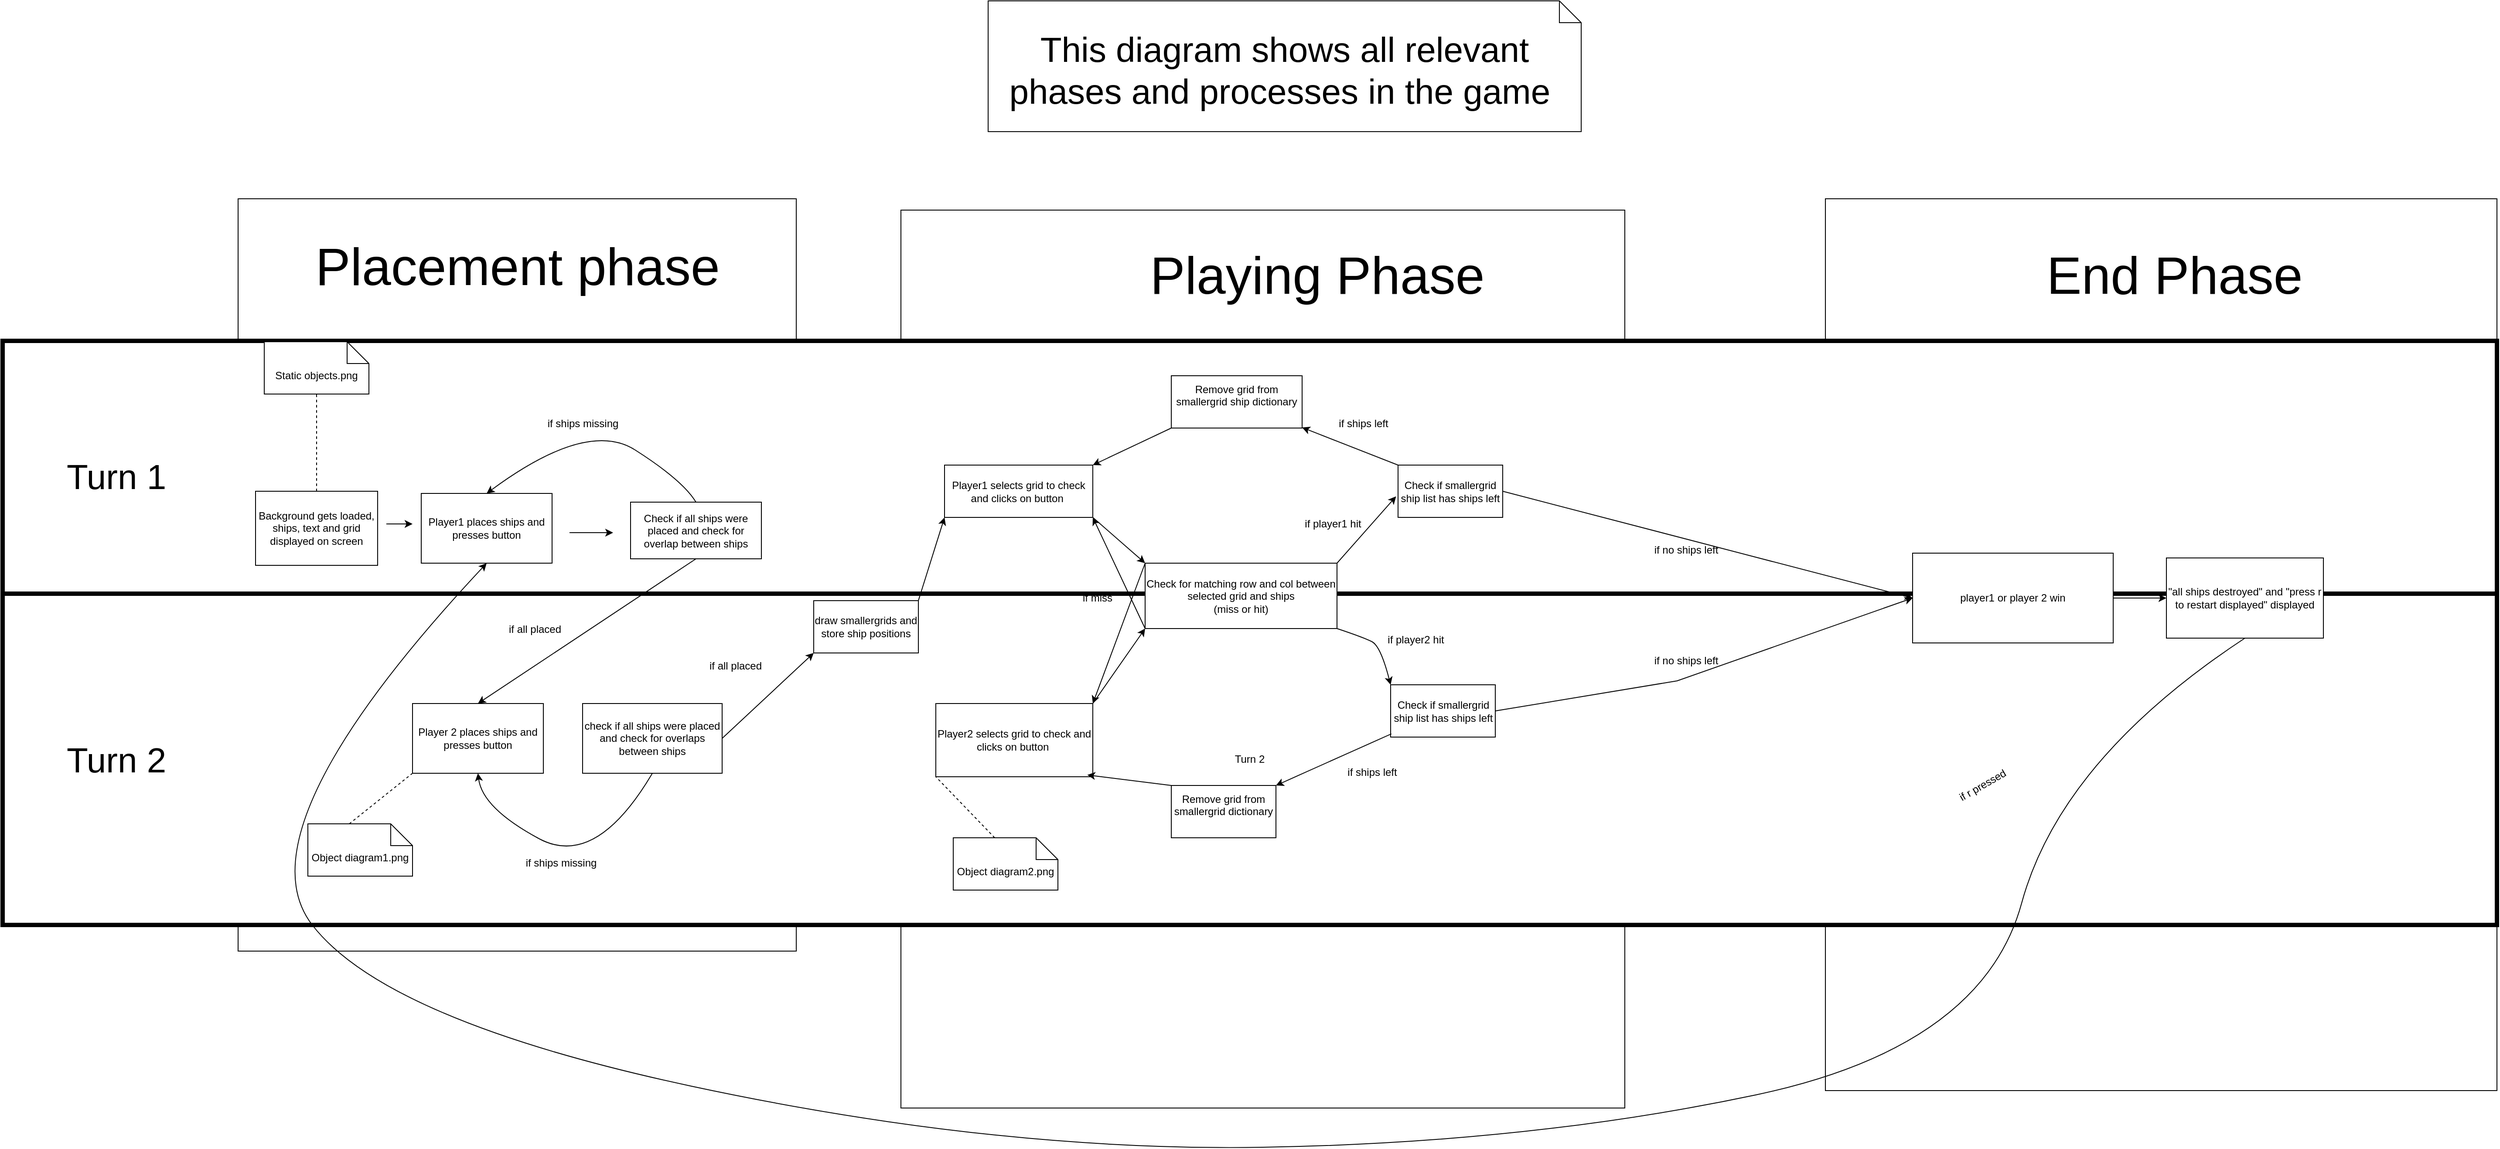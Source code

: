 <mxfile version="24.7.17">
  <diagram name="Seite-1" id="p63VLaspHqnrgBOGA-di">
    <mxGraphModel dx="3057" dy="1831" grid="1" gridSize="10" guides="1" tooltips="1" connect="1" arrows="1" fold="1" page="1" pageScale="1" pageWidth="1654" pageHeight="1169" math="0" shadow="0">
      <root>
        <mxCell id="0" />
        <mxCell id="1" parent="0" />
        <mxCell id="w7tAdLLK2ZvJtZfWx73t-101" value="" style="rounded=0;whiteSpace=wrap;html=1;" parent="1" vertex="1">
          <mxGeometry x="2000" y="-13" width="770" height="1023" as="geometry" />
        </mxCell>
        <mxCell id="w7tAdLLK2ZvJtZfWx73t-31" value="w" style="rounded=0;whiteSpace=wrap;html=1;" parent="1" vertex="1">
          <mxGeometry x="940" width="830" height="1030" as="geometry" />
        </mxCell>
        <mxCell id="w7tAdLLK2ZvJtZfWx73t-84" style="edgeStyle=orthogonalEdgeStyle;rounded=0;orthogonalLoop=1;jettySize=auto;html=1;" parent="1" edge="1">
          <mxGeometry relative="1" as="geometry">
            <mxPoint x="780" y="45" as="targetPoint" />
            <mxPoint x="800" y="40" as="sourcePoint" />
          </mxGeometry>
        </mxCell>
        <mxCell id="w7tAdLLK2ZvJtZfWx73t-1" value="" style="rounded=0;whiteSpace=wrap;html=1;" parent="1" vertex="1">
          <mxGeometry x="180" y="-13" width="640" height="863" as="geometry" />
        </mxCell>
        <mxCell id="w7tAdLLK2ZvJtZfWx73t-2" value="" style="rounded=0;whiteSpace=wrap;html=1;strokeWidth=5;" parent="1" vertex="1">
          <mxGeometry x="-90" y="150" width="2860" height="291.25" as="geometry" />
        </mxCell>
        <mxCell id="w7tAdLLK2ZvJtZfWx73t-3" value="Turn 2" style="rounded=0;whiteSpace=wrap;html=1;strokeWidth=5;" parent="1" vertex="1">
          <mxGeometry x="-90" y="440" width="2860" height="380" as="geometry" />
        </mxCell>
        <mxCell id="w7tAdLLK2ZvJtZfWx73t-6" value="" style="endArrow=classic;html=1;rounded=0;" parent="1" edge="1">
          <mxGeometry width="50" height="50" relative="1" as="geometry">
            <mxPoint x="350" y="360" as="sourcePoint" />
            <mxPoint x="380" y="360" as="targetPoint" />
          </mxGeometry>
        </mxCell>
        <mxCell id="w7tAdLLK2ZvJtZfWx73t-7" value="Player1 places ships and presses button" style="rounded=0;whiteSpace=wrap;html=1;" parent="1" vertex="1">
          <mxGeometry x="390" y="325" width="150" height="80" as="geometry" />
        </mxCell>
        <mxCell id="w7tAdLLK2ZvJtZfWx73t-8" value="Check if all ships were placed and check for overlap between ships" style="rounded=0;whiteSpace=wrap;html=1;" parent="1" vertex="1">
          <mxGeometry x="630" y="335" width="150" height="65" as="geometry" />
        </mxCell>
        <mxCell id="w7tAdLLK2ZvJtZfWx73t-13" value="" style="endArrow=classic;html=1;rounded=0;" parent="1" edge="1">
          <mxGeometry width="50" height="50" relative="1" as="geometry">
            <mxPoint x="560" y="370" as="sourcePoint" />
            <mxPoint x="610" y="370" as="targetPoint" />
          </mxGeometry>
        </mxCell>
        <mxCell id="w7tAdLLK2ZvJtZfWx73t-14" value="Background gets loaded, ships, text and grid displayed on screen" style="rounded=0;whiteSpace=wrap;html=1;" parent="1" vertex="1">
          <mxGeometry x="200" y="322.5" width="140" height="85" as="geometry" />
        </mxCell>
        <mxCell id="w7tAdLLK2ZvJtZfWx73t-20" value="" style="curved=1;endArrow=classic;html=1;rounded=0;exitX=0.5;exitY=0;exitDx=0;exitDy=0;entryX=0.5;entryY=0;entryDx=0;entryDy=0;" parent="1" source="w7tAdLLK2ZvJtZfWx73t-8" target="w7tAdLLK2ZvJtZfWx73t-7" edge="1">
          <mxGeometry width="50" height="50" relative="1" as="geometry">
            <mxPoint x="640" y="310" as="sourcePoint" />
            <mxPoint x="690" y="260" as="targetPoint" />
            <Array as="points">
              <mxPoint x="690" y="310" />
              <mxPoint x="580" y="240" />
            </Array>
          </mxGeometry>
        </mxCell>
        <mxCell id="w7tAdLLK2ZvJtZfWx73t-21" value="if ships missing" style="text;html=1;align=center;verticalAlign=middle;resizable=0;points=[];autosize=1;strokeColor=none;fillColor=none;" parent="1" vertex="1">
          <mxGeometry x="525" y="230" width="100" height="30" as="geometry" />
        </mxCell>
        <mxCell id="w7tAdLLK2ZvJtZfWx73t-23" value="" style="endArrow=classic;html=1;rounded=0;exitX=0.5;exitY=1;exitDx=0;exitDy=0;entryX=0.5;entryY=0;entryDx=0;entryDy=0;" parent="1" source="w7tAdLLK2ZvJtZfWx73t-8" target="w7tAdLLK2ZvJtZfWx73t-25" edge="1">
          <mxGeometry width="50" height="50" relative="1" as="geometry">
            <mxPoint x="735" y="390" as="sourcePoint" />
            <mxPoint x="220" y="570" as="targetPoint" />
          </mxGeometry>
        </mxCell>
        <mxCell id="w7tAdLLK2ZvJtZfWx73t-24" value="if all placed&lt;div&gt;&lt;br&gt;&lt;/div&gt;" style="text;html=1;align=center;verticalAlign=middle;resizable=0;points=[];autosize=1;strokeColor=none;fillColor=none;" parent="1" vertex="1">
          <mxGeometry x="480" y="468" width="80" height="40" as="geometry" />
        </mxCell>
        <mxCell id="w7tAdLLK2ZvJtZfWx73t-25" value="Player 2 places ships and presses button" style="rounded=0;whiteSpace=wrap;html=1;" parent="1" vertex="1">
          <mxGeometry x="380" y="566" width="150" height="80" as="geometry" />
        </mxCell>
        <mxCell id="w7tAdLLK2ZvJtZfWx73t-26" value="check if all ships were placed and check for overlaps between ships" style="rounded=0;whiteSpace=wrap;html=1;" parent="1" vertex="1">
          <mxGeometry x="575" y="566" width="160" height="80" as="geometry" />
        </mxCell>
        <mxCell id="w7tAdLLK2ZvJtZfWx73t-27" value="" style="curved=1;endArrow=classic;html=1;rounded=0;entryX=0.5;entryY=1;entryDx=0;entryDy=0;exitX=0.5;exitY=1;exitDx=0;exitDy=0;" parent="1" source="w7tAdLLK2ZvJtZfWx73t-26" target="w7tAdLLK2ZvJtZfWx73t-25" edge="1">
          <mxGeometry width="50" height="50" relative="1" as="geometry">
            <mxPoint x="460" y="736" as="sourcePoint" />
            <mxPoint x="510" y="686" as="targetPoint" />
            <Array as="points">
              <mxPoint x="590" y="756" />
              <mxPoint x="460" y="686" />
            </Array>
          </mxGeometry>
        </mxCell>
        <mxCell id="w7tAdLLK2ZvJtZfWx73t-28" value="if ships missing" style="text;html=1;align=center;verticalAlign=middle;resizable=0;points=[];autosize=1;strokeColor=none;fillColor=none;" parent="1" vertex="1">
          <mxGeometry x="500" y="734" width="100" height="30" as="geometry" />
        </mxCell>
        <mxCell id="w7tAdLLK2ZvJtZfWx73t-29" value="" style="endArrow=classic;html=1;rounded=0;exitX=1;exitY=0.5;exitDx=0;exitDy=0;entryX=0;entryY=1;entryDx=0;entryDy=0;" parent="1" source="w7tAdLLK2ZvJtZfWx73t-26" target="w7tAdLLK2ZvJtZfWx73t-33" edge="1">
          <mxGeometry width="50" height="50" relative="1" as="geometry">
            <mxPoint x="610" y="600" as="sourcePoint" />
            <mxPoint x="810" y="530" as="targetPoint" />
          </mxGeometry>
        </mxCell>
        <mxCell id="w7tAdLLK2ZvJtZfWx73t-30" value="if all placed" style="text;html=1;align=center;verticalAlign=middle;resizable=0;points=[];autosize=1;strokeColor=none;fillColor=none;" parent="1" vertex="1">
          <mxGeometry x="710" y="508" width="80" height="30" as="geometry" />
        </mxCell>
        <mxCell id="w7tAdLLK2ZvJtZfWx73t-33" value="draw smallergrids and store ship positions" style="rounded=0;whiteSpace=wrap;html=1;" parent="1" vertex="1">
          <mxGeometry x="840" y="448" width="120" height="60" as="geometry" />
        </mxCell>
        <mxCell id="w7tAdLLK2ZvJtZfWx73t-34" value="Player1 selects grid to check and clicks on button&amp;nbsp;" style="rounded=0;whiteSpace=wrap;html=1;" parent="1" vertex="1">
          <mxGeometry x="990" y="292.5" width="170" height="60" as="geometry" />
        </mxCell>
        <mxCell id="w7tAdLLK2ZvJtZfWx73t-35" value="" style="endArrow=classic;html=1;rounded=0;exitX=1;exitY=0;exitDx=0;exitDy=0;entryX=0;entryY=1;entryDx=0;entryDy=0;" parent="1" source="w7tAdLLK2ZvJtZfWx73t-33" target="w7tAdLLK2ZvJtZfWx73t-34" edge="1">
          <mxGeometry width="50" height="50" relative="1" as="geometry">
            <mxPoint x="950" y="430" as="sourcePoint" />
            <mxPoint x="1007" y="394" as="targetPoint" />
          </mxGeometry>
        </mxCell>
        <mxCell id="w7tAdLLK2ZvJtZfWx73t-37" value="Check for matching row and col between selected grid and ships&lt;div&gt;(miss or hit)&lt;/div&gt;" style="rounded=0;whiteSpace=wrap;html=1;" parent="1" vertex="1">
          <mxGeometry x="1220" y="405" width="220" height="75" as="geometry" />
        </mxCell>
        <mxCell id="w7tAdLLK2ZvJtZfWx73t-41" value="Remove grid from smallergrid ship dictionary&lt;div&gt;&lt;br&gt;&lt;/div&gt;" style="rounded=0;whiteSpace=wrap;html=1;" parent="1" vertex="1">
          <mxGeometry x="1250" y="190" width="150" height="60" as="geometry" />
        </mxCell>
        <mxCell id="w7tAdLLK2ZvJtZfWx73t-55" value="Player2 selects grid to check and clicks on button&amp;nbsp;" style="rounded=0;whiteSpace=wrap;html=1;" parent="1" vertex="1">
          <mxGeometry x="980" y="566" width="180" height="84" as="geometry" />
        </mxCell>
        <mxCell id="w7tAdLLK2ZvJtZfWx73t-57" value="Object diagram1.png" style="shape=note2;boundedLbl=1;whiteSpace=wrap;html=1;size=25;verticalAlign=top;align=center;" parent="1" vertex="1">
          <mxGeometry x="260" y="704" width="120" height="60" as="geometry" />
        </mxCell>
        <mxCell id="w7tAdLLK2ZvJtZfWx73t-58" value="" style="endArrow=none;dashed=1;html=1;rounded=0;exitX=0;exitY=0;exitDx=47.5;exitDy=0;exitPerimeter=0;entryX=0;entryY=1;entryDx=0;entryDy=0;" parent="1" source="w7tAdLLK2ZvJtZfWx73t-57" target="w7tAdLLK2ZvJtZfWx73t-25" edge="1">
          <mxGeometry width="50" height="50" relative="1" as="geometry">
            <mxPoint x="320" y="680" as="sourcePoint" />
            <mxPoint x="370" y="630" as="targetPoint" />
          </mxGeometry>
        </mxCell>
        <mxCell id="w7tAdLLK2ZvJtZfWx73t-85" value="Remove grid from smallergrid dictionary&lt;div&gt;&lt;br&gt;&lt;/div&gt;" style="rounded=0;whiteSpace=wrap;html=1;" parent="1" vertex="1">
          <mxGeometry x="1250" y="660" width="120" height="60" as="geometry" />
        </mxCell>
        <mxCell id="w7tAdLLK2ZvJtZfWx73t-103" value="Check if smallergrid ship list has ships left" style="rounded=0;whiteSpace=wrap;html=1;" parent="1" vertex="1">
          <mxGeometry x="1501.5" y="544.5" width="120" height="60" as="geometry" />
        </mxCell>
        <mxCell id="w7tAdLLK2ZvJtZfWx73t-109" value="" style="endArrow=classic;html=1;rounded=0;exitX=1;exitY=0.5;exitDx=0;exitDy=0;entryX=0;entryY=0.5;entryDx=0;entryDy=0;" parent="1" source="w7tAdLLK2ZvJtZfWx73t-103" target="w7tAdLLK2ZvJtZfWx73t-113" edge="1">
          <mxGeometry width="50" height="50" relative="1" as="geometry">
            <mxPoint x="2020" y="517" as="sourcePoint" />
            <mxPoint x="2070" y="508" as="targetPoint" />
            <Array as="points">
              <mxPoint x="1830" y="540" />
            </Array>
          </mxGeometry>
        </mxCell>
        <mxCell id="w7tAdLLK2ZvJtZfWx73t-112" value="if no ships left" style="text;html=1;align=center;verticalAlign=middle;resizable=0;points=[];autosize=1;strokeColor=none;fillColor=none;" parent="1" vertex="1">
          <mxGeometry x="1790" y="502" width="100" height="30" as="geometry" />
        </mxCell>
        <mxCell id="w7tAdLLK2ZvJtZfWx73t-113" value="player1 or player 2 win" style="rounded=0;whiteSpace=wrap;html=1;" parent="1" vertex="1">
          <mxGeometry x="2100" y="393.5" width="230" height="103" as="geometry" />
        </mxCell>
        <mxCell id="w7tAdLLK2ZvJtZfWx73t-114" value="&quot;all ships destroyed&quot; and &quot;press r to restart displayed&quot; displayed" style="rounded=0;whiteSpace=wrap;html=1;" parent="1" vertex="1">
          <mxGeometry x="2391" y="399" width="180" height="92" as="geometry" />
        </mxCell>
        <mxCell id="w7tAdLLK2ZvJtZfWx73t-115" value="" style="endArrow=classic;html=1;rounded=0;exitX=1;exitY=0.5;exitDx=0;exitDy=0;entryX=0;entryY=0.5;entryDx=0;entryDy=0;" parent="1" source="w7tAdLLK2ZvJtZfWx73t-113" target="w7tAdLLK2ZvJtZfWx73t-114" edge="1">
          <mxGeometry width="50" height="50" relative="1" as="geometry">
            <mxPoint x="2370" y="620" as="sourcePoint" />
            <mxPoint x="2420" y="570" as="targetPoint" />
          </mxGeometry>
        </mxCell>
        <mxCell id="w7tAdLLK2ZvJtZfWx73t-117" value="" style="curved=1;endArrow=classic;html=1;rounded=0;entryX=0.5;entryY=1;entryDx=0;entryDy=0;exitX=0.5;exitY=1;exitDx=0;exitDy=0;" parent="1" source="w7tAdLLK2ZvJtZfWx73t-114" target="w7tAdLLK2ZvJtZfWx73t-7" edge="1">
          <mxGeometry width="50" height="50" relative="1" as="geometry">
            <mxPoint x="2340" y="670" as="sourcePoint" />
            <mxPoint x="200" y="408" as="targetPoint" />
            <Array as="points">
              <mxPoint x="2270" y="630" />
              <mxPoint x="2180" y="960" />
              <mxPoint x="1660" y="1070" />
              <mxPoint x="1050" y="1080" />
              <mxPoint x="350" y="930" />
              <mxPoint x="180" y="710" />
            </Array>
          </mxGeometry>
        </mxCell>
        <mxCell id="w7tAdLLK2ZvJtZfWx73t-118" value="if r pressed" style="text;html=1;align=center;verticalAlign=middle;resizable=0;points=[];autosize=1;strokeColor=none;fillColor=none;rotation=-30;" parent="1" vertex="1">
          <mxGeometry x="2140" y="645" width="80" height="30" as="geometry" />
        </mxCell>
        <mxCell id="47wFf__YNuEGRafaKNUe-1" value="&lt;font style=&quot;font-size: 60px;&quot;&gt;Placement phase&lt;/font&gt;" style="text;html=1;align=center;verticalAlign=middle;resizable=0;points=[];autosize=1;strokeColor=none;fillColor=none;" parent="1" vertex="1">
          <mxGeometry x="255" y="20" width="490" height="90" as="geometry" />
        </mxCell>
        <mxCell id="47wFf__YNuEGRafaKNUe-2" value="&lt;font style=&quot;font-size: 60px;&quot;&gt;Playing Phase&lt;/font&gt;" style="text;html=1;align=center;verticalAlign=middle;resizable=0;points=[];autosize=1;strokeColor=none;fillColor=none;" parent="1" vertex="1">
          <mxGeometry x="1211.5" y="30" width="410" height="90" as="geometry" />
        </mxCell>
        <mxCell id="47wFf__YNuEGRafaKNUe-3" value="&lt;font style=&quot;font-size: 60px;&quot;&gt;End Phase&lt;/font&gt;" style="text;html=1;align=center;verticalAlign=middle;resizable=0;points=[];autosize=1;strokeColor=none;fillColor=none;" parent="1" vertex="1">
          <mxGeometry x="2240" y="30" width="320" height="90" as="geometry" />
        </mxCell>
        <mxCell id="47wFf__YNuEGRafaKNUe-7" value="" style="endArrow=classic;html=1;rounded=0;exitX=1;exitY=1;exitDx=0;exitDy=0;entryX=0;entryY=0;entryDx=0;entryDy=0;" parent="1" source="w7tAdLLK2ZvJtZfWx73t-34" target="w7tAdLLK2ZvJtZfWx73t-37" edge="1">
          <mxGeometry width="50" height="50" relative="1" as="geometry">
            <mxPoint x="1220" y="340" as="sourcePoint" />
            <mxPoint x="1270" y="290" as="targetPoint" />
          </mxGeometry>
        </mxCell>
        <mxCell id="47wFf__YNuEGRafaKNUe-14" value="" style="endArrow=classic;html=1;rounded=0;entryX=0;entryY=1;entryDx=0;entryDy=0;exitX=1;exitY=0;exitDx=0;exitDy=0;" parent="1" source="w7tAdLLK2ZvJtZfWx73t-55" target="w7tAdLLK2ZvJtZfWx73t-37" edge="1">
          <mxGeometry width="50" height="50" relative="1" as="geometry">
            <mxPoint x="1170" y="510" as="sourcePoint" />
            <mxPoint x="1220" y="460" as="targetPoint" />
          </mxGeometry>
        </mxCell>
        <mxCell id="47wFf__YNuEGRafaKNUe-27" value="if player1 hit" style="text;html=1;align=center;verticalAlign=middle;resizable=0;points=[];autosize=1;strokeColor=none;fillColor=none;" parent="1" vertex="1">
          <mxGeometry x="1390" y="345" width="90" height="30" as="geometry" />
        </mxCell>
        <mxCell id="47wFf__YNuEGRafaKNUe-28" value="" style="endArrow=classic;html=1;rounded=0;exitX=0;exitY=1;exitDx=0;exitDy=0;entryX=1;entryY=1;entryDx=0;entryDy=0;" parent="1" source="w7tAdLLK2ZvJtZfWx73t-37" target="w7tAdLLK2ZvJtZfWx73t-34" edge="1">
          <mxGeometry width="50" height="50" relative="1" as="geometry">
            <mxPoint x="1160" y="490" as="sourcePoint" />
            <mxPoint x="1210" y="440" as="targetPoint" />
          </mxGeometry>
        </mxCell>
        <mxCell id="47wFf__YNuEGRafaKNUe-29" value="if miss" style="text;html=1;align=center;verticalAlign=middle;resizable=0;points=[];autosize=1;strokeColor=none;fillColor=none;" parent="1" vertex="1">
          <mxGeometry x="1135" y="430" width="60" height="30" as="geometry" />
        </mxCell>
        <mxCell id="47wFf__YNuEGRafaKNUe-30" value="if player2 hit" style="text;html=1;align=center;verticalAlign=middle;resizable=0;points=[];autosize=1;strokeColor=none;fillColor=none;" parent="1" vertex="1">
          <mxGeometry x="1485" y="478" width="90" height="30" as="geometry" />
        </mxCell>
        <mxCell id="47wFf__YNuEGRafaKNUe-31" value="" style="endArrow=classic;html=1;rounded=0;exitX=0;exitY=0;exitDx=0;exitDy=0;entryX=1;entryY=0;entryDx=0;entryDy=0;" parent="1" source="w7tAdLLK2ZvJtZfWx73t-37" target="w7tAdLLK2ZvJtZfWx73t-55" edge="1">
          <mxGeometry width="50" height="50" relative="1" as="geometry">
            <mxPoint x="1220" y="390" as="sourcePoint" />
            <mxPoint x="1270" y="340" as="targetPoint" />
          </mxGeometry>
        </mxCell>
        <mxCell id="47wFf__YNuEGRafaKNUe-33" value="" style="curved=1;endArrow=classic;html=1;rounded=0;entryX=0;entryY=0;entryDx=0;entryDy=0;exitX=1;exitY=1;exitDx=0;exitDy=0;" parent="1" source="w7tAdLLK2ZvJtZfWx73t-37" target="w7tAdLLK2ZvJtZfWx73t-103" edge="1">
          <mxGeometry width="50" height="50" relative="1" as="geometry">
            <mxPoint x="1450" y="480" as="sourcePoint" />
            <mxPoint x="1490" y="538" as="targetPoint" />
            <Array as="points">
              <mxPoint x="1470" y="490" />
              <mxPoint x="1490" y="500" />
            </Array>
          </mxGeometry>
        </mxCell>
        <mxCell id="47wFf__YNuEGRafaKNUe-44" value="" style="endArrow=classic;html=1;rounded=0;exitX=0.007;exitY=0.938;exitDx=0;exitDy=0;exitPerimeter=0;entryX=1;entryY=0;entryDx=0;entryDy=0;" parent="1" source="w7tAdLLK2ZvJtZfWx73t-103" target="w7tAdLLK2ZvJtZfWx73t-85" edge="1">
          <mxGeometry width="50" height="50" relative="1" as="geometry">
            <mxPoint x="1420" y="620" as="sourcePoint" />
            <mxPoint x="1470" y="621.25" as="targetPoint" />
          </mxGeometry>
        </mxCell>
        <mxCell id="47wFf__YNuEGRafaKNUe-46" value="" style="endArrow=classic;html=1;rounded=0;exitX=0;exitY=0;exitDx=0;exitDy=0;entryX=0.965;entryY=0.975;entryDx=0;entryDy=0;entryPerimeter=0;" parent="1" source="w7tAdLLK2ZvJtZfWx73t-85" target="w7tAdLLK2ZvJtZfWx73t-55" edge="1">
          <mxGeometry width="50" height="50" relative="1" as="geometry">
            <mxPoint x="1210" y="680" as="sourcePoint" />
            <mxPoint x="1196.04" y="665.856" as="targetPoint" />
          </mxGeometry>
        </mxCell>
        <mxCell id="47wFf__YNuEGRafaKNUe-48" value="if ships left" style="text;html=1;align=center;verticalAlign=middle;resizable=0;points=[];autosize=1;strokeColor=none;fillColor=none;" parent="1" vertex="1">
          <mxGeometry x="1440" y="630" width="80" height="30" as="geometry" />
        </mxCell>
        <mxCell id="47wFf__YNuEGRafaKNUe-49" value="Check if smallergrid ship list has ships left" style="rounded=0;whiteSpace=wrap;html=1;" parent="1" vertex="1">
          <mxGeometry x="1510" y="292.5" width="120" height="60" as="geometry" />
        </mxCell>
        <mxCell id="47wFf__YNuEGRafaKNUe-51" value="" style="endArrow=classic;html=1;rounded=0;exitX=1;exitY=0;exitDx=0;exitDy=0;entryX=-0.019;entryY=0.598;entryDx=0;entryDy=0;entryPerimeter=0;" parent="1" source="w7tAdLLK2ZvJtZfWx73t-37" target="47wFf__YNuEGRafaKNUe-49" edge="1">
          <mxGeometry width="50" height="50" relative="1" as="geometry">
            <mxPoint x="1530" y="430" as="sourcePoint" />
            <mxPoint x="1580" y="380" as="targetPoint" />
          </mxGeometry>
        </mxCell>
        <mxCell id="47wFf__YNuEGRafaKNUe-53" value="" style="endArrow=classic;html=1;rounded=0;exitX=1;exitY=0.5;exitDx=0;exitDy=0;entryX=0;entryY=0.5;entryDx=0;entryDy=0;" parent="1" source="47wFf__YNuEGRafaKNUe-49" target="w7tAdLLK2ZvJtZfWx73t-113" edge="1">
          <mxGeometry width="50" height="50" relative="1" as="geometry">
            <mxPoint x="1790" y="420" as="sourcePoint" />
            <mxPoint x="1840" y="370" as="targetPoint" />
          </mxGeometry>
        </mxCell>
        <mxCell id="47wFf__YNuEGRafaKNUe-54" value="if no ships left" style="text;html=1;align=center;verticalAlign=middle;resizable=0;points=[];autosize=1;strokeColor=none;fillColor=none;" parent="1" vertex="1">
          <mxGeometry x="1790" y="375" width="100" height="30" as="geometry" />
        </mxCell>
        <mxCell id="47wFf__YNuEGRafaKNUe-55" value="" style="endArrow=classic;html=1;rounded=0;exitX=0;exitY=0;exitDx=0;exitDy=0;" parent="1" source="47wFf__YNuEGRafaKNUe-49" target="w7tAdLLK2ZvJtZfWx73t-41" edge="1">
          <mxGeometry width="50" height="50" relative="1" as="geometry">
            <mxPoint x="1510" y="320" as="sourcePoint" />
            <mxPoint x="1470" y="-80" as="targetPoint" />
          </mxGeometry>
        </mxCell>
        <mxCell id="47wFf__YNuEGRafaKNUe-57" value="" style="endArrow=classic;html=1;rounded=0;exitX=0;exitY=1;exitDx=0;exitDy=0;entryX=1;entryY=0;entryDx=0;entryDy=0;" parent="1" source="w7tAdLLK2ZvJtZfWx73t-41" target="w7tAdLLK2ZvJtZfWx73t-34" edge="1">
          <mxGeometry width="50" height="50" relative="1" as="geometry">
            <mxPoint x="1140" y="220" as="sourcePoint" />
            <mxPoint x="1151" y="211" as="targetPoint" />
          </mxGeometry>
        </mxCell>
        <mxCell id="47wFf__YNuEGRafaKNUe-59" value="Object diagram2.png" style="shape=note2;boundedLbl=1;whiteSpace=wrap;html=1;size=25;verticalAlign=top;align=center;" parent="1" vertex="1">
          <mxGeometry x="1000" y="720" width="120" height="60" as="geometry" />
        </mxCell>
        <mxCell id="47wFf__YNuEGRafaKNUe-60" value="" style="endArrow=none;dashed=1;html=1;rounded=0;exitX=0;exitY=0;exitDx=47.5;exitDy=0;exitPerimeter=0;entryX=0;entryY=1;entryDx=0;entryDy=0;" parent="1" source="47wFf__YNuEGRafaKNUe-59" target="w7tAdLLK2ZvJtZfWx73t-55" edge="1">
          <mxGeometry width="50" height="50" relative="1" as="geometry">
            <mxPoint x="990" y="370" as="sourcePoint" />
            <mxPoint x="1040" y="320" as="targetPoint" />
          </mxGeometry>
        </mxCell>
        <mxCell id="EcRMkKmqfWhUBaUgR1io-1" value="Static objects.png" style="shape=note2;boundedLbl=1;whiteSpace=wrap;html=1;size=25;verticalAlign=top;align=center;" parent="1" vertex="1">
          <mxGeometry x="210" y="151" width="120" height="60" as="geometry" />
        </mxCell>
        <mxCell id="EcRMkKmqfWhUBaUgR1io-2" value="" style="endArrow=none;dashed=1;html=1;rounded=0;entryX=0.5;entryY=1;entryDx=0;entryDy=0;entryPerimeter=0;exitX=0.5;exitY=0;exitDx=0;exitDy=0;" parent="1" source="w7tAdLLK2ZvJtZfWx73t-14" target="EcRMkKmqfWhUBaUgR1io-1" edge="1">
          <mxGeometry width="50" height="50" relative="1" as="geometry">
            <mxPoint x="210" y="310" as="sourcePoint" />
            <mxPoint x="260" y="260" as="targetPoint" />
          </mxGeometry>
        </mxCell>
        <mxCell id="EcRMkKmqfWhUBaUgR1io-3" value="if ships left" style="text;html=1;align=center;verticalAlign=middle;resizable=0;points=[];autosize=1;strokeColor=none;fillColor=none;" parent="1" vertex="1">
          <mxGeometry x="1430" y="230" width="80" height="30" as="geometry" />
        </mxCell>
        <mxCell id="EcRMkKmqfWhUBaUgR1io-4" value="&lt;font style=&quot;font-size: 40px;&quot;&gt;Turn 1&lt;/font&gt;" style="text;html=1;align=center;verticalAlign=middle;resizable=0;points=[];autosize=1;strokeColor=none;fillColor=none;" parent="1" vertex="1">
          <mxGeometry x="-30" y="275" width="140" height="60" as="geometry" />
        </mxCell>
        <mxCell id="EcRMkKmqfWhUBaUgR1io-5" value="&lt;font style=&quot;font-size: 40px;&quot;&gt;Turn 2&lt;/font&gt;" style="text;html=1;align=center;verticalAlign=middle;resizable=0;points=[];autosize=1;strokeColor=none;fillColor=none;" parent="1" vertex="1">
          <mxGeometry x="-30" y="600" width="140" height="60" as="geometry" />
        </mxCell>
        <mxCell id="8O5nw4iqvLgJczh3XYYg-1" value="&lt;font style=&quot;font-size: 40px;&quot;&gt;This diagram shows all relevant phases and processes in the game&amp;nbsp;&lt;/font&gt;" style="shape=note2;boundedLbl=1;whiteSpace=wrap;html=1;size=25;verticalAlign=top;align=center;" parent="1" vertex="1">
          <mxGeometry x="1040" y="-240" width="680" height="150" as="geometry" />
        </mxCell>
      </root>
    </mxGraphModel>
  </diagram>
</mxfile>
